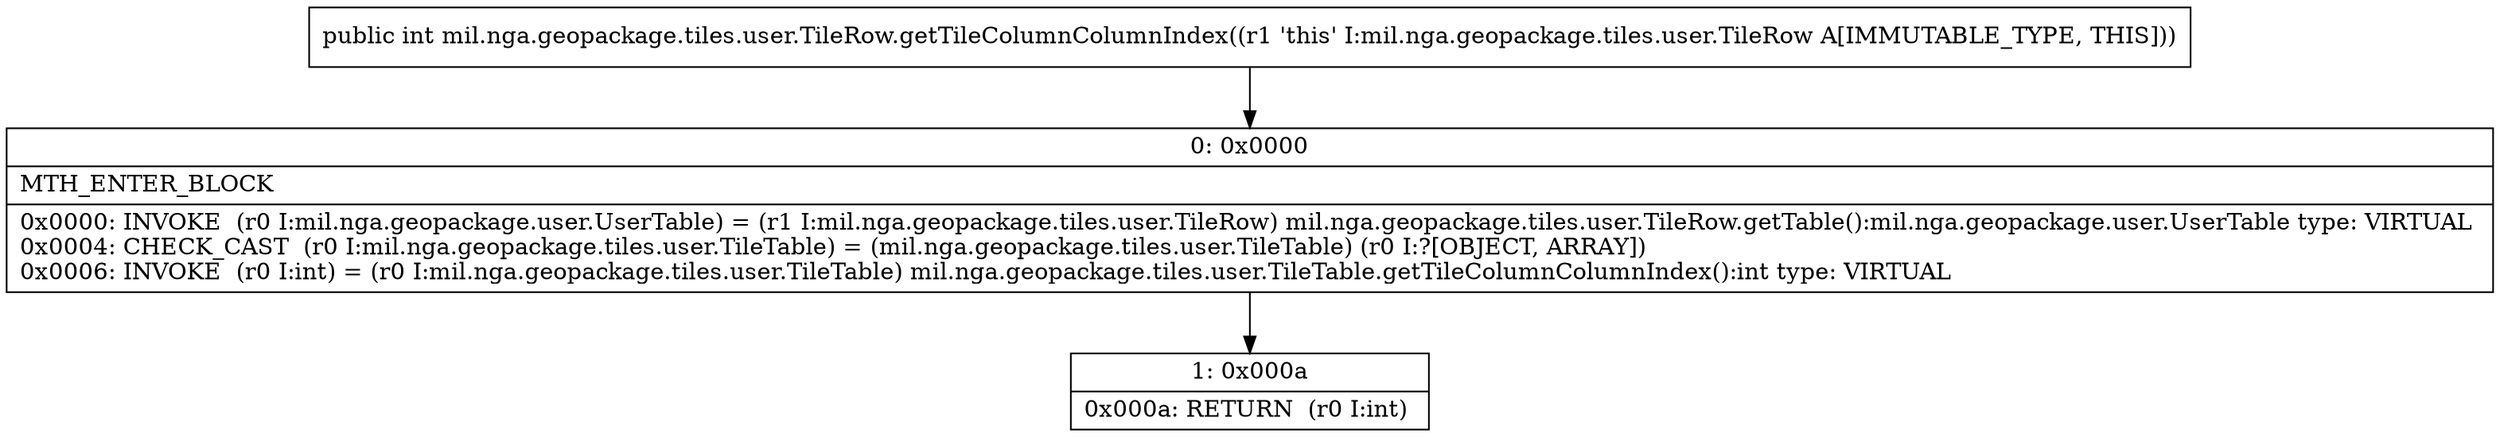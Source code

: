 digraph "CFG formil.nga.geopackage.tiles.user.TileRow.getTileColumnColumnIndex()I" {
Node_0 [shape=record,label="{0\:\ 0x0000|MTH_ENTER_BLOCK\l|0x0000: INVOKE  (r0 I:mil.nga.geopackage.user.UserTable) = (r1 I:mil.nga.geopackage.tiles.user.TileRow) mil.nga.geopackage.tiles.user.TileRow.getTable():mil.nga.geopackage.user.UserTable type: VIRTUAL \l0x0004: CHECK_CAST  (r0 I:mil.nga.geopackage.tiles.user.TileTable) = (mil.nga.geopackage.tiles.user.TileTable) (r0 I:?[OBJECT, ARRAY]) \l0x0006: INVOKE  (r0 I:int) = (r0 I:mil.nga.geopackage.tiles.user.TileTable) mil.nga.geopackage.tiles.user.TileTable.getTileColumnColumnIndex():int type: VIRTUAL \l}"];
Node_1 [shape=record,label="{1\:\ 0x000a|0x000a: RETURN  (r0 I:int) \l}"];
MethodNode[shape=record,label="{public int mil.nga.geopackage.tiles.user.TileRow.getTileColumnColumnIndex((r1 'this' I:mil.nga.geopackage.tiles.user.TileRow A[IMMUTABLE_TYPE, THIS])) }"];
MethodNode -> Node_0;
Node_0 -> Node_1;
}

